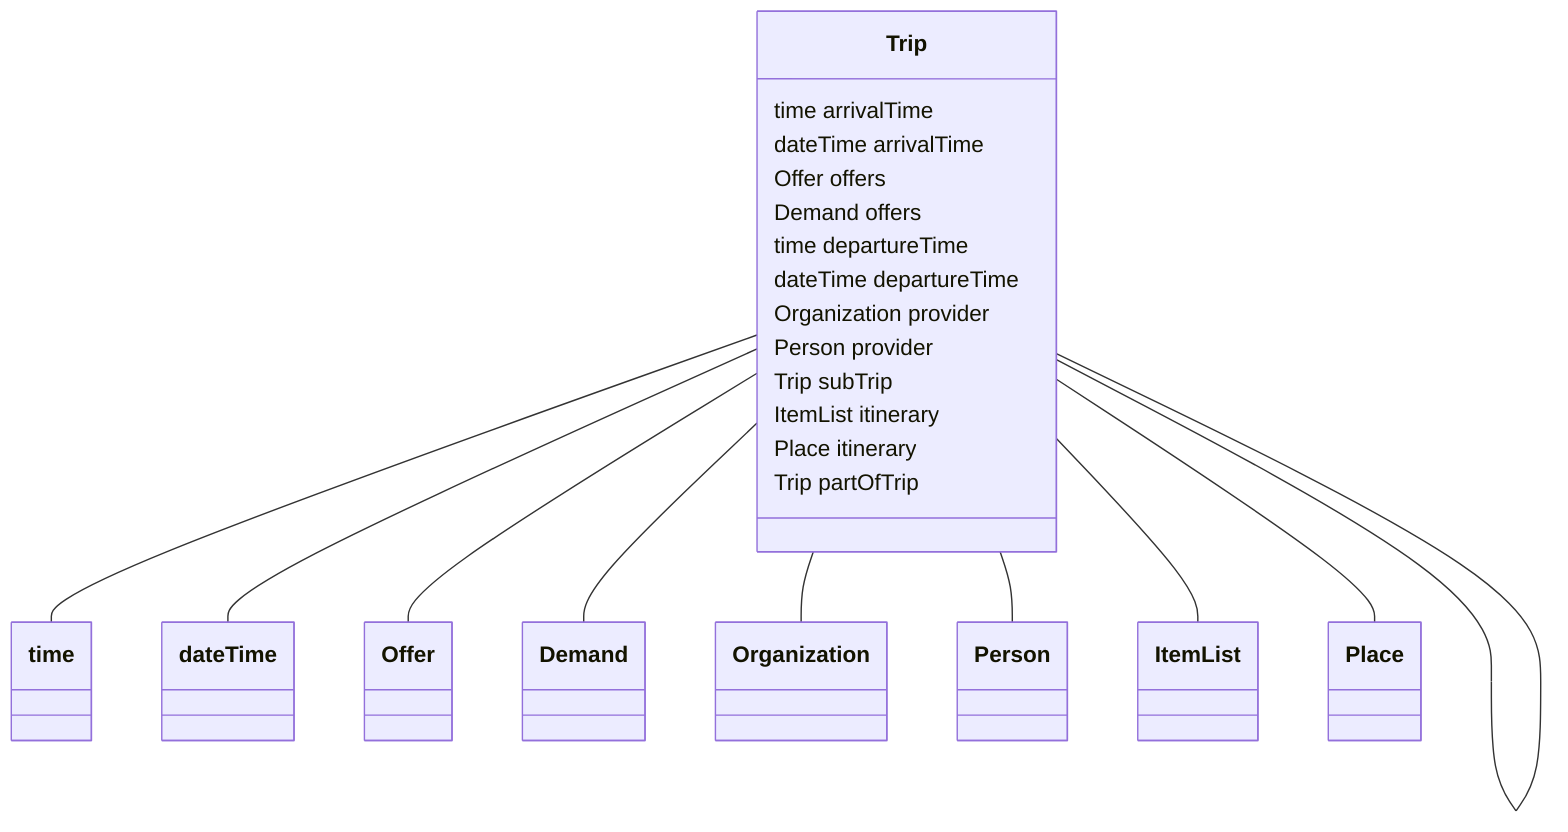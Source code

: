 classDiagram
  Trip -- time
  Trip -- dateTime
  Trip -- Offer
  Trip -- Demand
  Trip -- Organization
  Trip -- Person
  Trip -- Trip
  Trip -- ItemList
  Trip -- Place


class Trip {

  time arrivalTime
  dateTime arrivalTime
  Offer offers
  Demand offers
  time departureTime
  dateTime departureTime
  Organization provider
  Person provider
  Trip subTrip
  ItemList itinerary
  Place itinerary
  Trip partOfTrip

 }